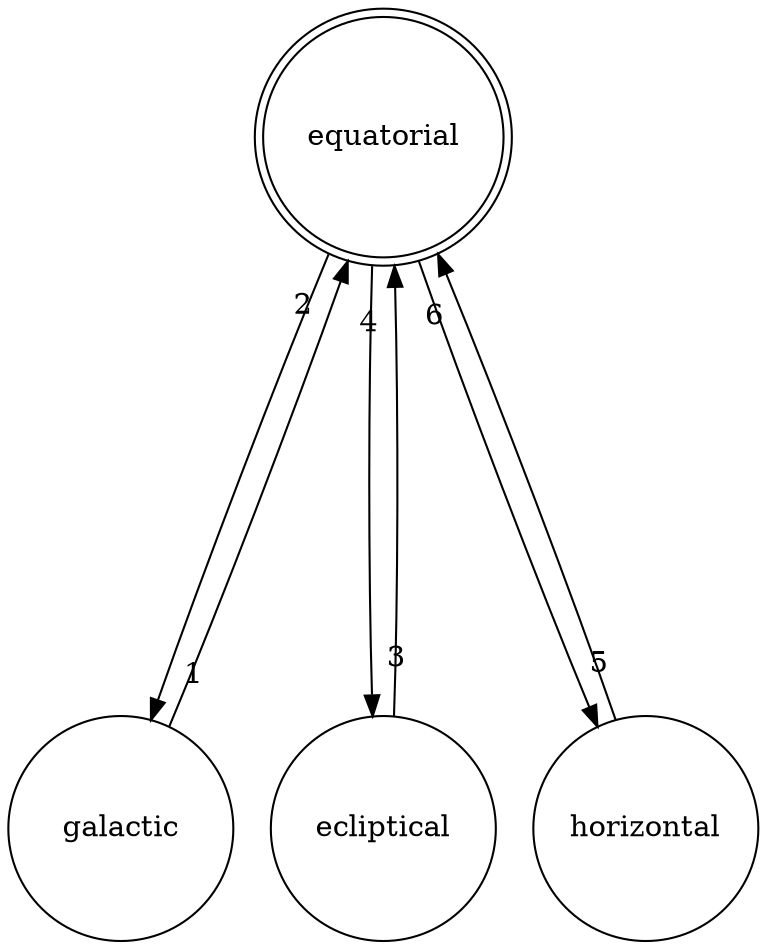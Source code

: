 digraph finite_state_machine {
        ranksep=3;
        ratio=auto;
	node [shape = doublecircle]; equatorial;
	node [shape = circle, fixedsize = true, width = 1.5];
	equatorial  -> galactic [ labeldistance=3, headlabel = "1" ];
	galactic  -> equatorial [ labeldistance=3, headlabel = "2" ];
	equatorial  -> ecliptical [ labeldistance=3, headlabel = "3" ];
	ecliptical  -> equatorial [ labeldistance=3, headlabel = "4" ];
	equatorial  -> horizontal [ labeldistance=3, headlabel = "5" ];
	horizontal  -> equatorial [ labeldistance=3, headlabel = "6" ];
}
